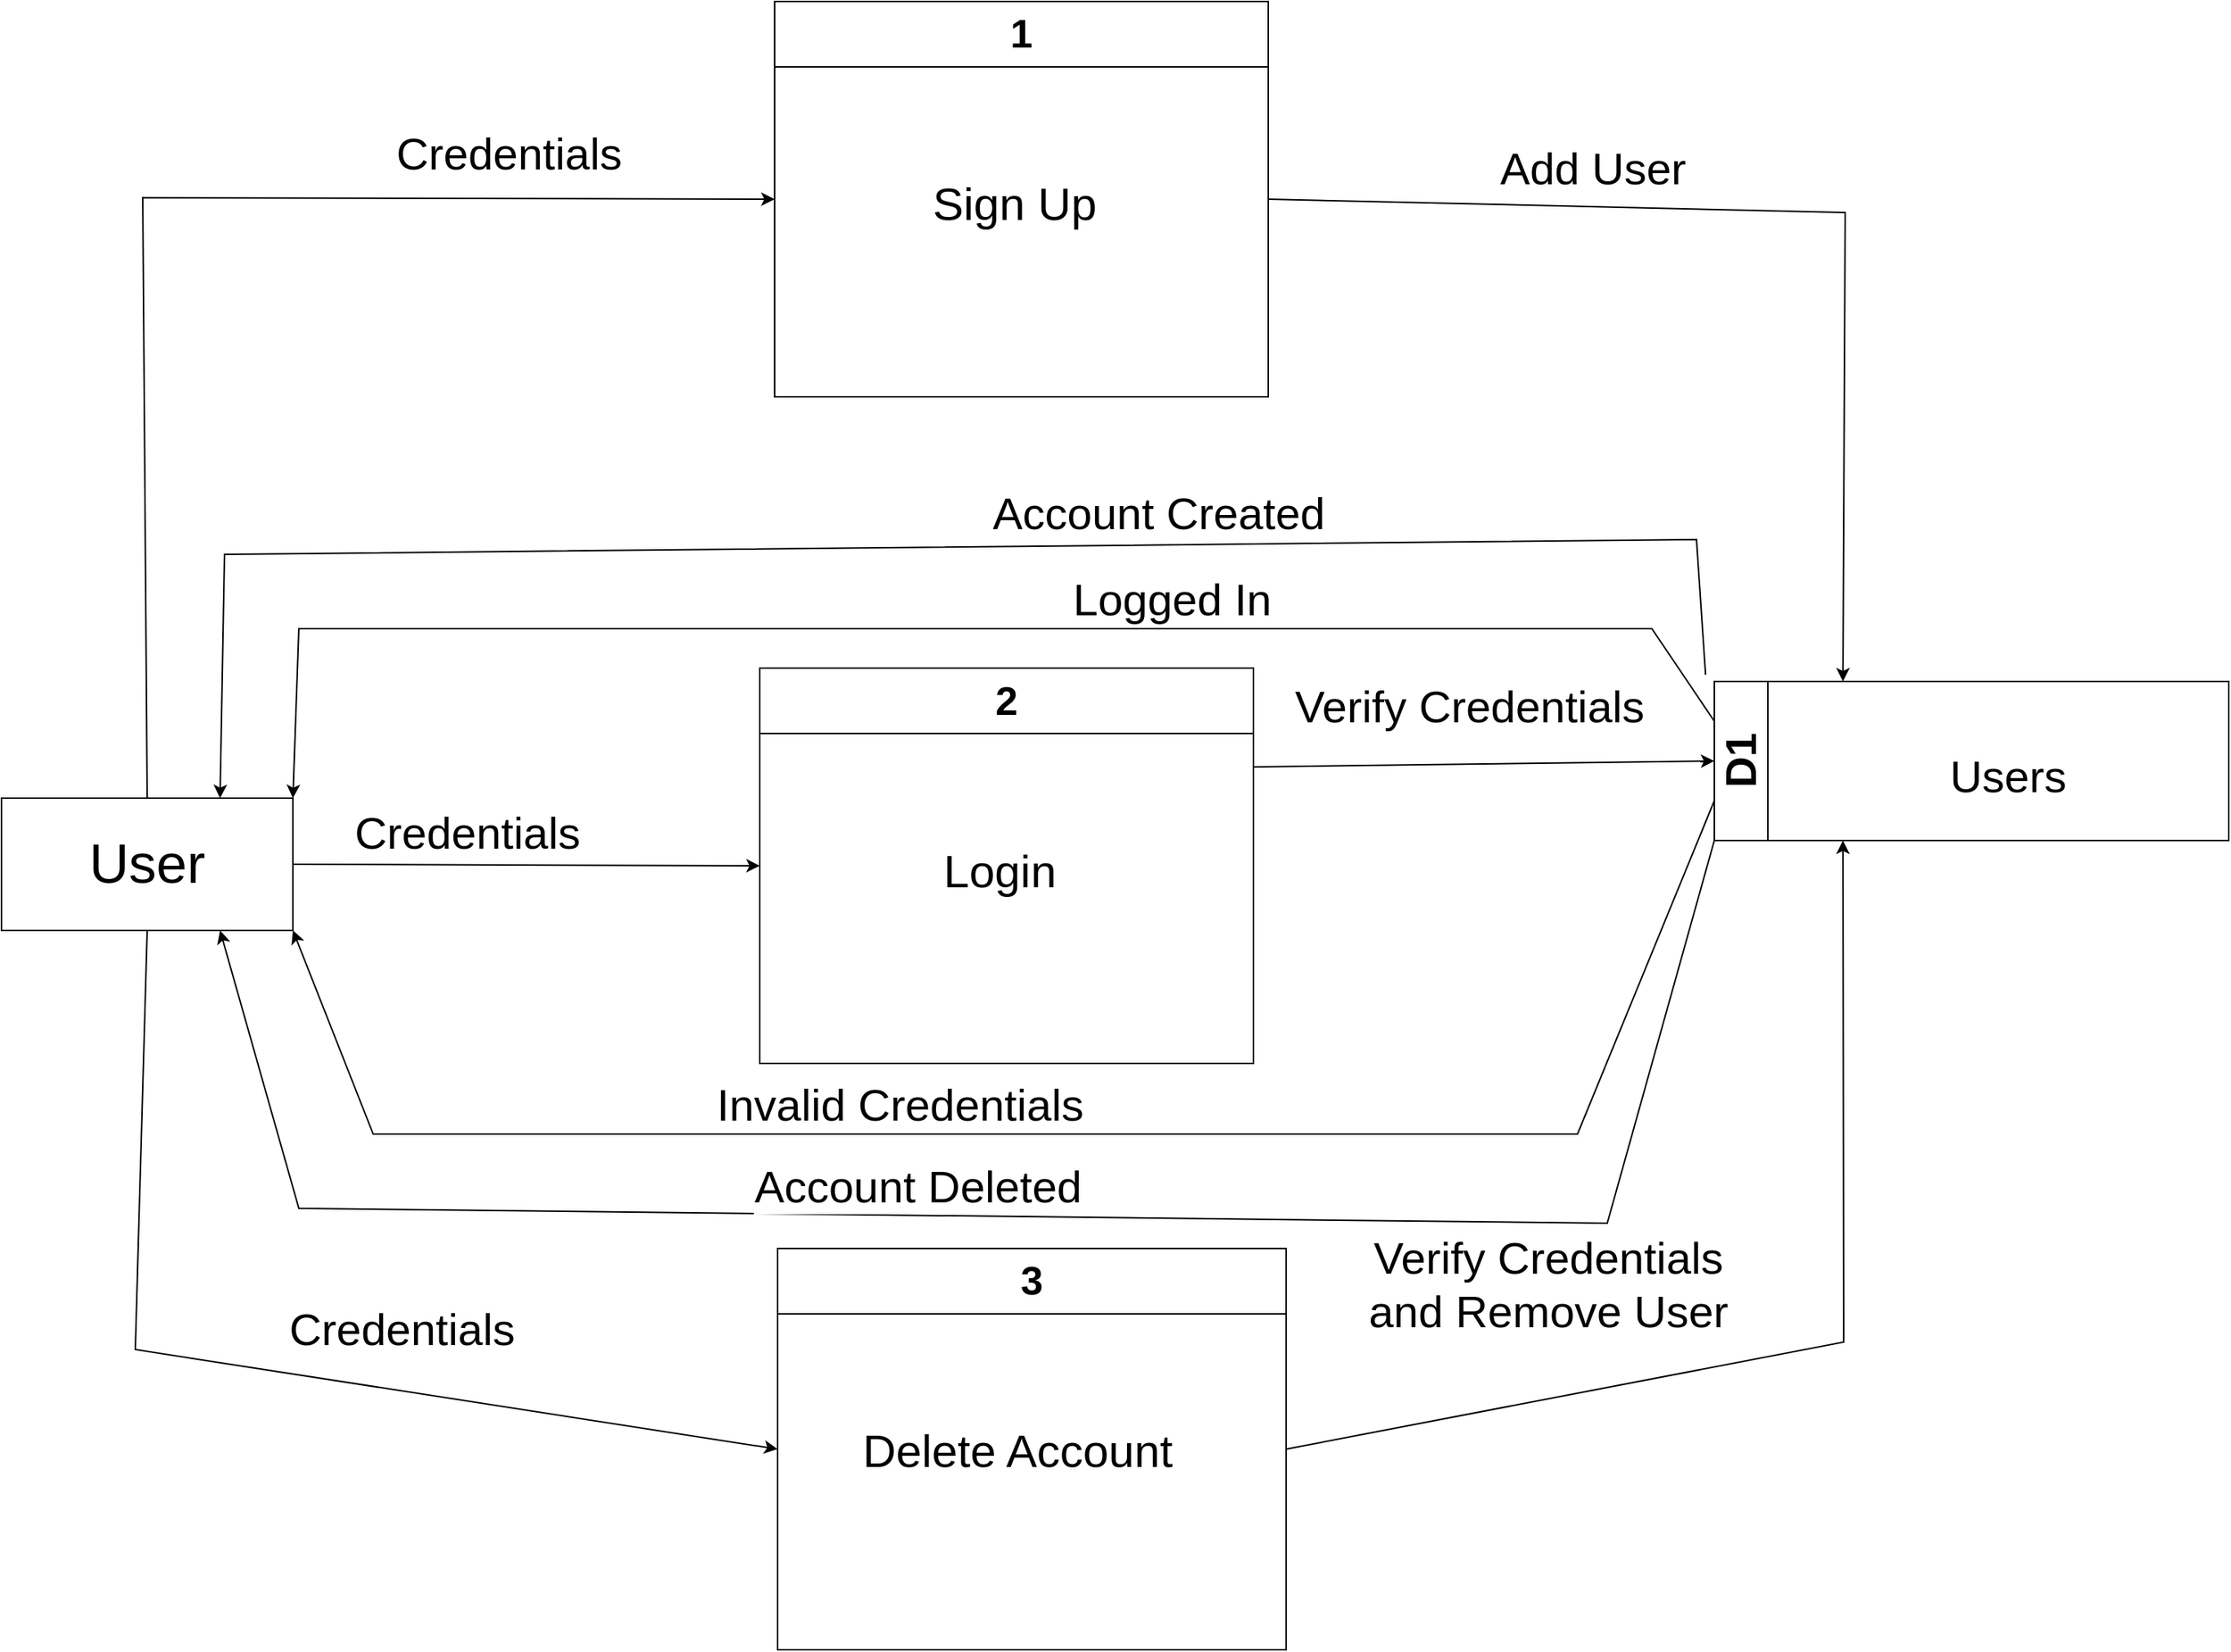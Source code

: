 <mxfile version="24.2.3" type="device">
  <diagram name="Page-1" id="l0KRDsaQxMHdXTG80BCY">
    <mxGraphModel dx="2524" dy="2007" grid="1" gridSize="10" guides="1" tooltips="1" connect="1" arrows="1" fold="1" page="1" pageScale="1" pageWidth="850" pageHeight="1100" math="0" shadow="0">
      <root>
        <mxCell id="0" />
        <mxCell id="1" parent="0" />
        <mxCell id="Y__0igIWQnhQRCgXSOKa-3" value="&lt;font style=&quot;font-size: 29px;&quot;&gt;D1&lt;/font&gt;" style="swimlane;horizontal=0;whiteSpace=wrap;html=1;startSize=36;" vertex="1" parent="1">
          <mxGeometry x="632" y="15.5" width="346" height="107" as="geometry" />
        </mxCell>
        <mxCell id="Y__0igIWQnhQRCgXSOKa-4" value="&lt;font style=&quot;font-size: 30px;&quot;&gt;&amp;nbsp;Users&lt;/font&gt;" style="text;html=1;align=center;verticalAlign=middle;resizable=0;points=[];autosize=1;strokeColor=none;fillColor=none;fontSize=16;" vertex="1" parent="Y__0igIWQnhQRCgXSOKa-3">
          <mxGeometry x="138" y="38" width="110" height="50" as="geometry" />
        </mxCell>
        <mxCell id="Y__0igIWQnhQRCgXSOKa-5" value="&lt;font style=&quot;font-size: 27px;&quot;&gt;3&lt;/font&gt;" style="swimlane;whiteSpace=wrap;html=1;startSize=44;" vertex="1" parent="1">
          <mxGeometry x="2" y="397" width="342" height="270" as="geometry" />
        </mxCell>
        <mxCell id="Y__0igIWQnhQRCgXSOKa-6" value="&lt;font style=&quot;font-size: 31px;&quot;&gt;Delete Account&lt;br&gt;&lt;/font&gt;" style="text;html=1;align=center;verticalAlign=middle;resizable=0;points=[];autosize=1;strokeColor=none;fillColor=none;fontSize=16;" vertex="1" parent="Y__0igIWQnhQRCgXSOKa-5">
          <mxGeometry x="46" y="111" width="230" height="50" as="geometry" />
        </mxCell>
        <mxCell id="Y__0igIWQnhQRCgXSOKa-8" value="&lt;font style=&quot;font-size: 27px;&quot;&gt;1&lt;/font&gt;" style="swimlane;whiteSpace=wrap;html=1;startSize=44;" vertex="1" parent="1">
          <mxGeometry y="-442" width="332" height="266" as="geometry" />
        </mxCell>
        <mxCell id="Y__0igIWQnhQRCgXSOKa-9" value="&lt;font style=&quot;font-size: 31px;&quot;&gt;Sign Up&lt;br&gt;&lt;/font&gt;" style="text;html=1;align=center;verticalAlign=middle;resizable=0;points=[];autosize=1;strokeColor=none;fillColor=none;fontSize=16;" vertex="1" parent="Y__0igIWQnhQRCgXSOKa-8">
          <mxGeometry x="96" y="111" width="130" height="50" as="geometry" />
        </mxCell>
        <mxCell id="Y__0igIWQnhQRCgXSOKa-12" value="&lt;font style=&quot;font-size: 27px;&quot;&gt;2&lt;/font&gt;" style="swimlane;whiteSpace=wrap;html=1;startSize=44;" vertex="1" parent="1">
          <mxGeometry x="-10" y="6.5" width="332" height="266" as="geometry" />
        </mxCell>
        <mxCell id="Y__0igIWQnhQRCgXSOKa-13" value="&lt;font style=&quot;font-size: 31px;&quot;&gt;Login&lt;br&gt;&lt;/font&gt;" style="text;html=1;align=center;verticalAlign=middle;resizable=0;points=[];autosize=1;strokeColor=none;fillColor=none;fontSize=16;" vertex="1" parent="Y__0igIWQnhQRCgXSOKa-12">
          <mxGeometry x="111" y="111" width="100" height="50" as="geometry" />
        </mxCell>
        <mxCell id="Y__0igIWQnhQRCgXSOKa-14" value="&lt;font style=&quot;font-size: 37px;&quot;&gt;User&lt;/font&gt;" style="rounded=0;whiteSpace=wrap;html=1;" vertex="1" parent="1">
          <mxGeometry x="-520" y="94" width="196" height="89" as="geometry" />
        </mxCell>
        <mxCell id="Y__0igIWQnhQRCgXSOKa-25" value="" style="endArrow=classic;html=1;rounded=0;exitX=1;exitY=0.5;exitDx=0;exitDy=0;entryX=0;entryY=0.5;entryDx=0;entryDy=0;" edge="1" parent="1" source="Y__0igIWQnhQRCgXSOKa-14" target="Y__0igIWQnhQRCgXSOKa-12">
          <mxGeometry width="50" height="50" relative="1" as="geometry">
            <mxPoint x="-400" y="-80" as="sourcePoint" />
            <mxPoint x="-350" y="-130" as="targetPoint" />
          </mxGeometry>
        </mxCell>
        <mxCell id="Y__0igIWQnhQRCgXSOKa-65" value="&lt;font style=&quot;font-size: 30px;&quot;&gt;Credentials&lt;/font&gt;" style="edgeLabel;html=1;align=center;verticalAlign=middle;resizable=0;points=[];" vertex="1" connectable="0" parent="Y__0igIWQnhQRCgXSOKa-25">
          <mxGeometry x="-0.254" y="1" relative="1" as="geometry">
            <mxPoint y="-21" as="offset" />
          </mxGeometry>
        </mxCell>
        <mxCell id="Y__0igIWQnhQRCgXSOKa-38" value="" style="endArrow=classic;html=1;rounded=0;exitX=1;exitY=0.5;exitDx=0;exitDy=0;entryX=0.25;entryY=0;entryDx=0;entryDy=0;" edge="1" parent="1" source="Y__0igIWQnhQRCgXSOKa-8" target="Y__0igIWQnhQRCgXSOKa-3">
          <mxGeometry width="50" height="50" relative="1" as="geometry">
            <mxPoint x="330" y="-300" as="sourcePoint" />
            <mxPoint x="720" as="targetPoint" />
            <Array as="points">
              <mxPoint x="720" y="-300" />
            </Array>
          </mxGeometry>
        </mxCell>
        <mxCell id="Y__0igIWQnhQRCgXSOKa-68" value="&lt;font style=&quot;font-size: 30px;&quot;&gt;Add User&lt;/font&gt;" style="edgeLabel;html=1;align=center;verticalAlign=middle;resizable=0;points=[];" vertex="1" connectable="0" parent="Y__0igIWQnhQRCgXSOKa-38">
          <mxGeometry x="-0.229" y="-1" relative="1" as="geometry">
            <mxPoint x="-53" y="-29" as="offset" />
          </mxGeometry>
        </mxCell>
        <mxCell id="Y__0igIWQnhQRCgXSOKa-39" value="" style="endArrow=classic;html=1;rounded=0;entryX=0.25;entryY=1;entryDx=0;entryDy=0;exitX=1;exitY=0.5;exitDx=0;exitDy=0;" edge="1" parent="1" source="Y__0igIWQnhQRCgXSOKa-5" target="Y__0igIWQnhQRCgXSOKa-3">
          <mxGeometry width="50" height="50" relative="1" as="geometry">
            <mxPoint x="370" y="220" as="sourcePoint" />
            <mxPoint x="760" y="520" as="targetPoint" />
            <Array as="points">
              <mxPoint x="719" y="460" />
            </Array>
          </mxGeometry>
        </mxCell>
        <mxCell id="Y__0igIWQnhQRCgXSOKa-64" value="&lt;div&gt;&lt;font style=&quot;font-size: 30px;&quot;&gt;Verify Credentials&lt;/font&gt;&lt;/div&gt;&lt;div&gt;&lt;font style=&quot;font-size: 30px;&quot;&gt;and Remove User&lt;br&gt;&lt;/font&gt;&lt;/div&gt;" style="edgeLabel;html=1;align=center;verticalAlign=middle;resizable=0;points=[];" vertex="1" connectable="0" parent="Y__0igIWQnhQRCgXSOKa-39">
          <mxGeometry x="-0.801" y="-5" relative="1" as="geometry">
            <mxPoint x="105" y="-103" as="offset" />
          </mxGeometry>
        </mxCell>
        <mxCell id="Y__0igIWQnhQRCgXSOKa-40" value="" style="endArrow=classic;html=1;rounded=0;entryX=0;entryY=0.5;entryDx=0;entryDy=0;exitX=1;exitY=0.25;exitDx=0;exitDy=0;" edge="1" parent="1" source="Y__0igIWQnhQRCgXSOKa-12" target="Y__0igIWQnhQRCgXSOKa-3">
          <mxGeometry width="50" height="50" relative="1" as="geometry">
            <mxPoint x="332" y="60" as="sourcePoint" />
            <mxPoint x="631.924" y="59.955" as="targetPoint" />
          </mxGeometry>
        </mxCell>
        <mxCell id="Y__0igIWQnhQRCgXSOKa-57" value="&lt;font style=&quot;font-size: 30px;&quot;&gt;Verify Credentials&lt;/font&gt;" style="edgeLabel;html=1;align=center;verticalAlign=middle;resizable=0;points=[];" vertex="1" connectable="0" parent="Y__0igIWQnhQRCgXSOKa-40">
          <mxGeometry x="-0.414" y="-2" relative="1" as="geometry">
            <mxPoint x="54" y="-42" as="offset" />
          </mxGeometry>
        </mxCell>
        <mxCell id="Y__0igIWQnhQRCgXSOKa-41" value="&lt;font style=&quot;font-size: 30px;&quot;&gt;&lt;br&gt;&lt;/font&gt;" style="text;html=1;align=center;verticalAlign=middle;resizable=0;points=[];autosize=1;strokeColor=none;fillColor=none;fontSize=16;" vertex="1" parent="1">
          <mxGeometry x="490" y="-340" width="20" height="50" as="geometry" />
        </mxCell>
        <mxCell id="Y__0igIWQnhQRCgXSOKa-47" value="" style="endArrow=classic;html=1;rounded=0;exitX=-0.017;exitY=-0.042;exitDx=0;exitDy=0;exitPerimeter=0;entryX=0.75;entryY=0;entryDx=0;entryDy=0;" edge="1" parent="1" source="Y__0igIWQnhQRCgXSOKa-3" target="Y__0igIWQnhQRCgXSOKa-14">
          <mxGeometry width="50" height="50" relative="1" as="geometry">
            <mxPoint x="670" y="-100" as="sourcePoint" />
            <mxPoint x="-370" y="-80" as="targetPoint" />
            <Array as="points">
              <mxPoint x="620" y="-80" />
              <mxPoint x="-370" y="-70" />
            </Array>
          </mxGeometry>
        </mxCell>
        <mxCell id="Y__0igIWQnhQRCgXSOKa-70" value="&lt;font style=&quot;font-size: 30px;&quot;&gt;Account Created&lt;br&gt;&lt;/font&gt;" style="edgeLabel;html=1;align=center;verticalAlign=middle;resizable=0;points=[];" vertex="1" connectable="0" parent="Y__0igIWQnhQRCgXSOKa-47">
          <mxGeometry x="-0.272" y="-2" relative="1" as="geometry">
            <mxPoint y="-20" as="offset" />
          </mxGeometry>
        </mxCell>
        <mxCell id="Y__0igIWQnhQRCgXSOKa-55" value="" style="group;movable=1;resizable=1;rotatable=1;deletable=1;editable=1;locked=0;connectable=1;" vertex="1" connectable="0" parent="1">
          <mxGeometry x="-425" y="-360" width="321" height="50" as="geometry" />
        </mxCell>
        <mxCell id="Y__0igIWQnhQRCgXSOKa-51" value="" style="endArrow=classic;html=1;rounded=0;entryX=0;entryY=0.5;entryDx=0;entryDy=0;exitX=0.5;exitY=0;exitDx=0;exitDy=0;" edge="1" parent="Y__0igIWQnhQRCgXSOKa-55" source="Y__0igIWQnhQRCgXSOKa-14" target="Y__0igIWQnhQRCgXSOKa-8">
          <mxGeometry width="50" height="50" relative="1" as="geometry">
            <mxPoint x="-53" y="296" as="sourcePoint" />
            <mxPoint x="-3" y="246" as="targetPoint" />
            <Array as="points">
              <mxPoint y="50" />
            </Array>
          </mxGeometry>
        </mxCell>
        <mxCell id="Y__0igIWQnhQRCgXSOKa-66" value="&lt;font style=&quot;font-size: 30px;&quot;&gt;Credentials&lt;/font&gt;" style="edgeLabel;html=1;align=center;verticalAlign=middle;resizable=0;points=[];" vertex="1" connectable="0" parent="Y__0igIWQnhQRCgXSOKa-51">
          <mxGeometry x="0.796" y="-1" relative="1" as="geometry">
            <mxPoint x="-95" y="-32" as="offset" />
          </mxGeometry>
        </mxCell>
        <mxCell id="Y__0igIWQnhQRCgXSOKa-61" value="" style="endArrow=classic;html=1;rounded=0;exitX=0.5;exitY=1;exitDx=0;exitDy=0;entryX=0;entryY=0.5;entryDx=0;entryDy=0;" edge="1" parent="1" source="Y__0igIWQnhQRCgXSOKa-14" target="Y__0igIWQnhQRCgXSOKa-5">
          <mxGeometry width="50" height="50" relative="1" as="geometry">
            <mxPoint x="-20" y="280" as="sourcePoint" />
            <mxPoint x="30" y="230" as="targetPoint" />
            <Array as="points">
              <mxPoint x="-430" y="465" />
            </Array>
          </mxGeometry>
        </mxCell>
        <mxCell id="Y__0igIWQnhQRCgXSOKa-62" value="&lt;font style=&quot;font-size: 30px;&quot;&gt;Credentials&lt;br&gt;&lt;/font&gt;" style="edgeLabel;html=1;align=center;verticalAlign=middle;resizable=0;points=[];" vertex="1" connectable="0" parent="Y__0igIWQnhQRCgXSOKa-61">
          <mxGeometry x="0.116" y="1" relative="1" as="geometry">
            <mxPoint x="61" y="-32" as="offset" />
          </mxGeometry>
        </mxCell>
        <mxCell id="Y__0igIWQnhQRCgXSOKa-71" value="" style="endArrow=classic;html=1;rounded=0;exitX=0;exitY=0.25;exitDx=0;exitDy=0;entryX=1;entryY=0;entryDx=0;entryDy=0;" edge="1" parent="1" source="Y__0igIWQnhQRCgXSOKa-3" target="Y__0igIWQnhQRCgXSOKa-14">
          <mxGeometry width="50" height="50" relative="1" as="geometry">
            <mxPoint x="390" y="140" as="sourcePoint" />
            <mxPoint x="-310.5" y="-10" as="targetPoint" />
            <Array as="points">
              <mxPoint x="590" y="-20" />
              <mxPoint x="-320" y="-20" />
            </Array>
          </mxGeometry>
        </mxCell>
        <mxCell id="Y__0igIWQnhQRCgXSOKa-72" value="&lt;font style=&quot;font-size: 30px;&quot;&gt;Logged In&lt;br&gt;&lt;/font&gt;" style="edgeLabel;html=1;align=center;verticalAlign=middle;resizable=0;points=[];" vertex="1" connectable="0" parent="Y__0igIWQnhQRCgXSOKa-71">
          <mxGeometry x="-0.276" y="-1" relative="1" as="geometry">
            <mxPoint y="-19" as="offset" />
          </mxGeometry>
        </mxCell>
        <mxCell id="Y__0igIWQnhQRCgXSOKa-73" value="&lt;font style=&quot;font-size: 30px;&quot;&gt;Invalid Credentials&lt;br&gt;&lt;/font&gt;" style="endArrow=classic;html=1;rounded=0;exitX=0;exitY=0.75;exitDx=0;exitDy=0;entryX=1;entryY=1;entryDx=0;entryDy=0;" edge="1" parent="1" source="Y__0igIWQnhQRCgXSOKa-3" target="Y__0igIWQnhQRCgXSOKa-14">
          <mxGeometry x="0.164" y="-20" width="50" height="50" relative="1" as="geometry">
            <mxPoint x="580" y="100" as="sourcePoint" />
            <mxPoint x="-326" y="158" as="targetPoint" />
            <Array as="points">
              <mxPoint x="540" y="320" />
              <mxPoint x="-270" y="320" />
            </Array>
            <mxPoint as="offset" />
          </mxGeometry>
        </mxCell>
        <mxCell id="Y__0igIWQnhQRCgXSOKa-76" value="" style="endArrow=classic;html=1;rounded=0;entryX=0.75;entryY=1;entryDx=0;entryDy=0;exitX=0;exitY=1;exitDx=0;exitDy=0;" edge="1" parent="1" source="Y__0igIWQnhQRCgXSOKa-3" target="Y__0igIWQnhQRCgXSOKa-14">
          <mxGeometry width="50" height="50" relative="1" as="geometry">
            <mxPoint x="662" y="380" as="sourcePoint" />
            <mxPoint x="-340" y="230" as="targetPoint" />
            <Array as="points">
              <mxPoint x="560" y="380" />
              <mxPoint x="-320" y="370" />
            </Array>
          </mxGeometry>
        </mxCell>
        <mxCell id="Y__0igIWQnhQRCgXSOKa-77" value="&lt;font style=&quot;font-size: 30px;&quot;&gt;Account Deleted&lt;br&gt;&lt;/font&gt;" style="edgeLabel;html=1;align=center;verticalAlign=middle;resizable=0;points=[];" vertex="1" connectable="0" parent="Y__0igIWQnhQRCgXSOKa-76">
          <mxGeometry x="0.104" relative="1" as="geometry">
            <mxPoint x="9" y="-20" as="offset" />
          </mxGeometry>
        </mxCell>
      </root>
    </mxGraphModel>
  </diagram>
</mxfile>
